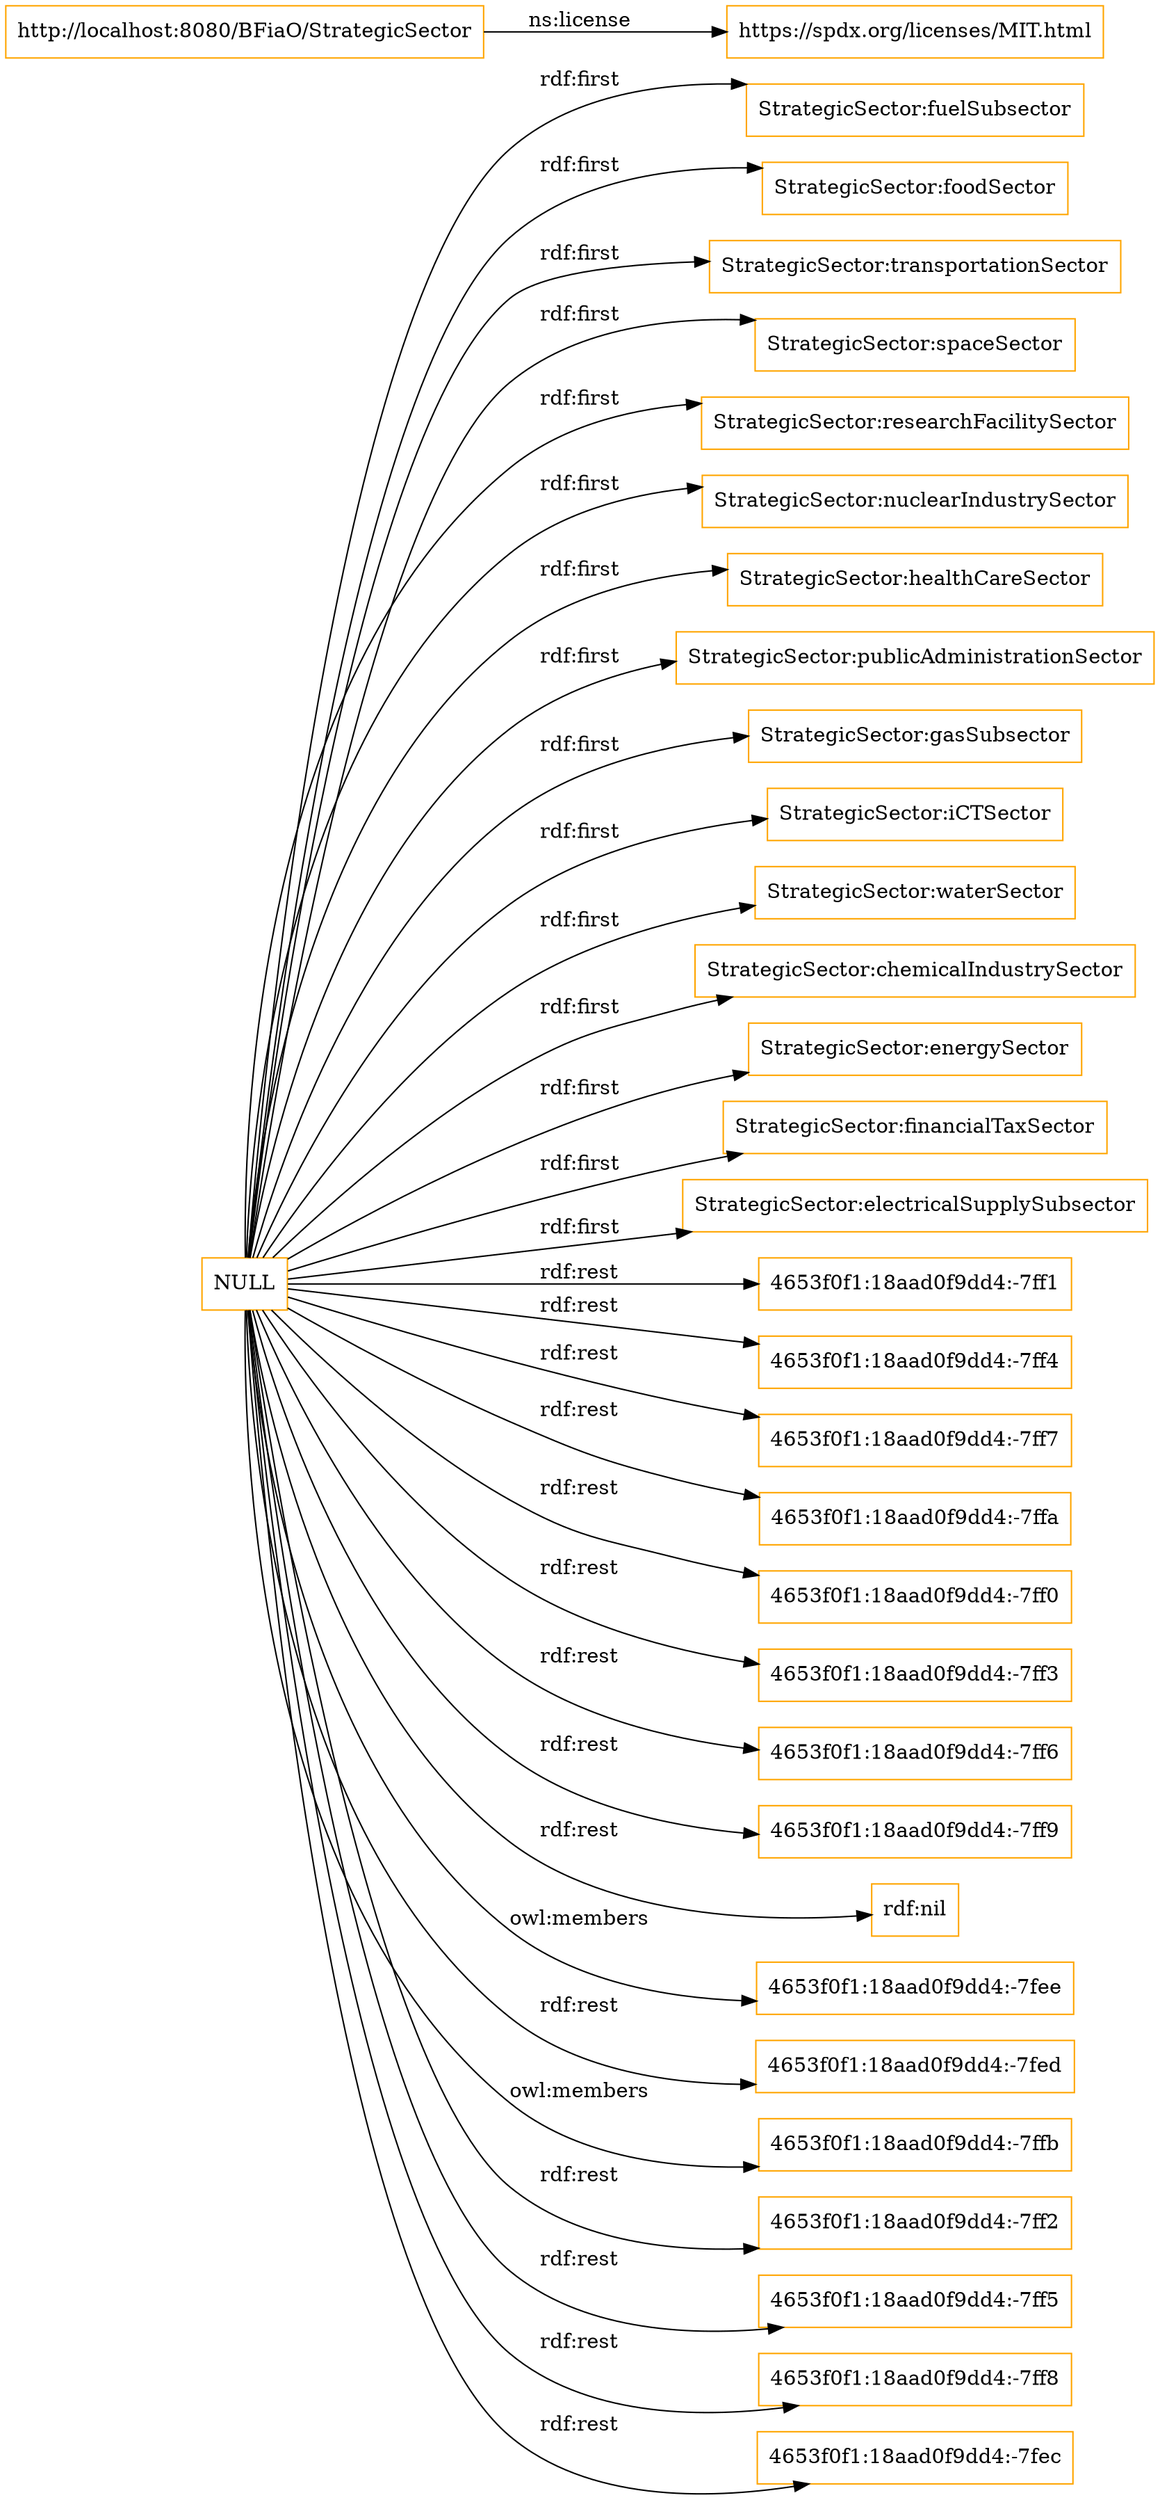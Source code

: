 digraph ar2dtool_diagram { 
rankdir=LR;
size="1501"
node [shape = rectangle, color="orange"]; "StrategicSector:fuelSubsector" "StrategicSector:foodSector" "StrategicSector:transportationSector" "StrategicSector:spaceSector" "StrategicSector:researchFacilitySector" "StrategicSector:nuclearIndustrySector" "StrategicSector:healthCareSector" "StrategicSector:publicAdministrationSector" "StrategicSector:gasSubsector" "StrategicSector:iCTSector" "StrategicSector:waterSector" "StrategicSector:chemicalIndustrySector" "StrategicSector:energySector" "StrategicSector:financialTaxSector" "StrategicSector:electricalSupplySubsector" ; /*classes style*/
	"http://localhost:8080/BFiaO/StrategicSector" -> "https://spdx.org/licenses/MIT.html" [ label = "ns:license" ];
	"NULL" -> "StrategicSector:gasSubsector" [ label = "rdf:first" ];
	"NULL" -> "StrategicSector:healthCareSector" [ label = "rdf:first" ];
	"NULL" -> "4653f0f1:18aad0f9dd4:-7ff1" [ label = "rdf:rest" ];
	"NULL" -> "4653f0f1:18aad0f9dd4:-7ff4" [ label = "rdf:rest" ];
	"NULL" -> "4653f0f1:18aad0f9dd4:-7ff7" [ label = "rdf:rest" ];
	"NULL" -> "StrategicSector:foodSector" [ label = "rdf:first" ];
	"NULL" -> "StrategicSector:waterSector" [ label = "rdf:first" ];
	"NULL" -> "StrategicSector:nuclearIndustrySector" [ label = "rdf:first" ];
	"NULL" -> "StrategicSector:spaceSector" [ label = "rdf:first" ];
	"NULL" -> "4653f0f1:18aad0f9dd4:-7ffa" [ label = "rdf:rest" ];
	"NULL" -> "4653f0f1:18aad0f9dd4:-7ff0" [ label = "rdf:rest" ];
	"NULL" -> "4653f0f1:18aad0f9dd4:-7ff3" [ label = "rdf:rest" ];
	"NULL" -> "4653f0f1:18aad0f9dd4:-7ff6" [ label = "rdf:rest" ];
	"NULL" -> "4653f0f1:18aad0f9dd4:-7ff9" [ label = "rdf:rest" ];
	"NULL" -> "StrategicSector:chemicalIndustrySector" [ label = "rdf:first" ];
	"NULL" -> "rdf:nil" [ label = "rdf:rest" ];
	"NULL" -> "4653f0f1:18aad0f9dd4:-7fee" [ label = "owl:members" ];
	"NULL" -> "4653f0f1:18aad0f9dd4:-7fed" [ label = "rdf:rest" ];
	"NULL" -> "4653f0f1:18aad0f9dd4:-7ffb" [ label = "owl:members" ];
	"NULL" -> "StrategicSector:fuelSubsector" [ label = "rdf:first" ];
	"NULL" -> "StrategicSector:energySector" [ label = "rdf:first" ];
	"NULL" -> "4653f0f1:18aad0f9dd4:-7ff2" [ label = "rdf:rest" ];
	"NULL" -> "4653f0f1:18aad0f9dd4:-7ff5" [ label = "rdf:rest" ];
	"NULL" -> "4653f0f1:18aad0f9dd4:-7ff8" [ label = "rdf:rest" ];
	"NULL" -> "StrategicSector:transportationSector" [ label = "rdf:first" ];
	"NULL" -> "StrategicSector:researchFacilitySector" [ label = "rdf:first" ];
	"NULL" -> "StrategicSector:iCTSector" [ label = "rdf:first" ];
	"NULL" -> "4653f0f1:18aad0f9dd4:-7fec" [ label = "rdf:rest" ];
	"NULL" -> "StrategicSector:financialTaxSector" [ label = "rdf:first" ];
	"NULL" -> "StrategicSector:publicAdministrationSector" [ label = "rdf:first" ];
	"NULL" -> "StrategicSector:electricalSupplySubsector" [ label = "rdf:first" ];

}
